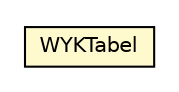 #!/usr/local/bin/dot
#
# Class diagram 
# Generated by UMLGraph version R5_6-24-gf6e263 (http://www.umlgraph.org/)
#

digraph G {
	edge [fontname="Helvetica",fontsize=10,labelfontname="Helvetica",labelfontsize=10];
	node [fontname="Helvetica",fontsize=10,shape=plaintext];
	nodesep=0.25;
	ranksep=0.5;
	// nl.egem.stuf.sector.bg._0204.WYKTabel
	c255917 [label=<<table title="nl.egem.stuf.sector.bg._0204.WYKTabel" border="0" cellborder="1" cellspacing="0" cellpadding="2" port="p" bgcolor="lemonChiffon" href="./WYKTabel.html">
		<tr><td><table border="0" cellspacing="0" cellpadding="1">
<tr><td align="center" balign="center"> WYKTabel </td></tr>
		</table></td></tr>
		</table>>, URL="./WYKTabel.html", fontname="Helvetica", fontcolor="black", fontsize=10.0];
}

